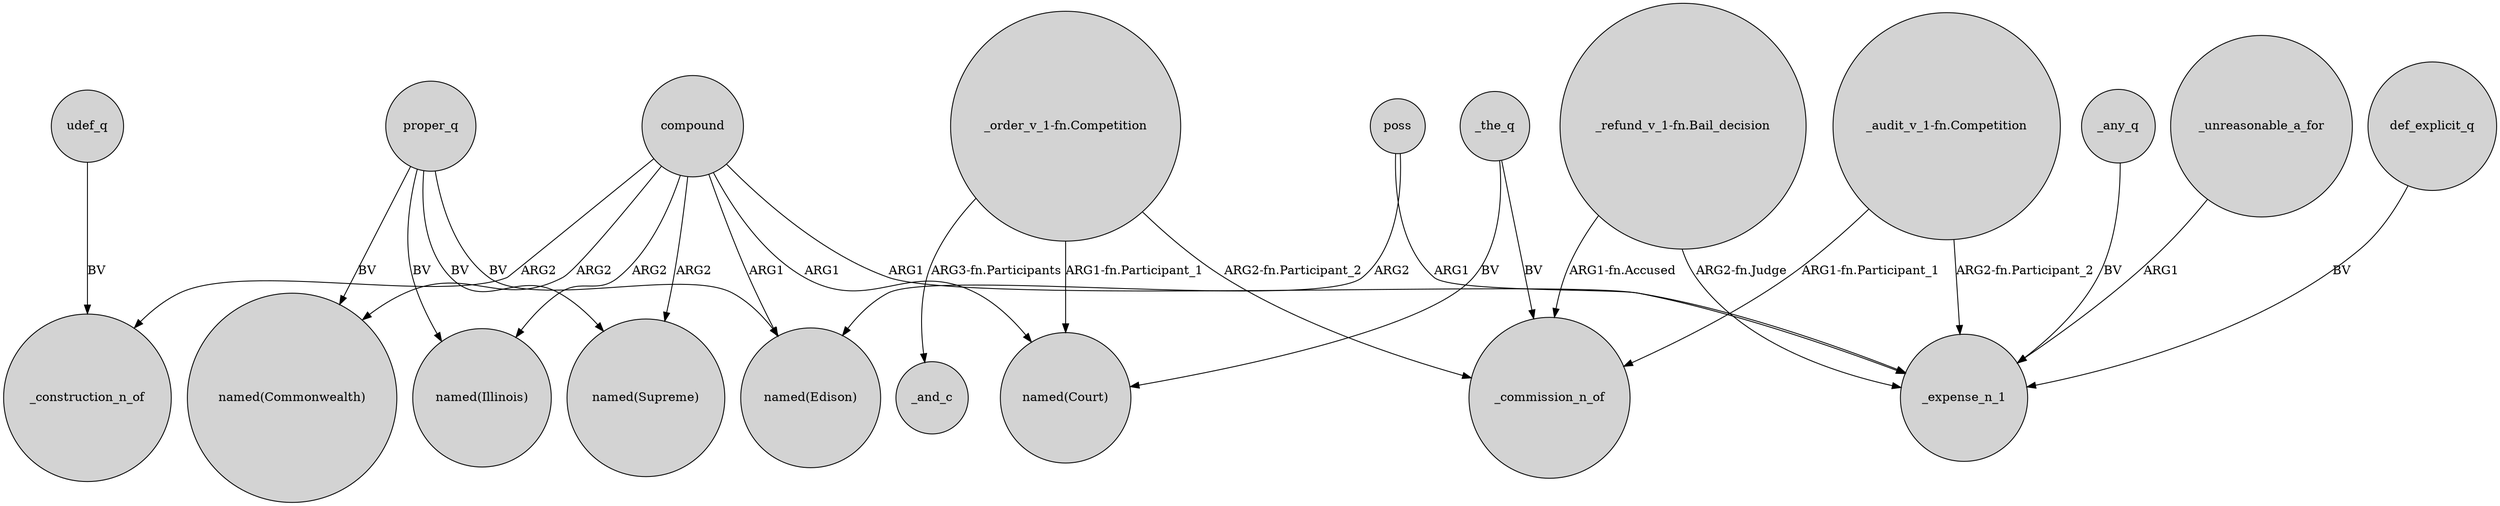 digraph {
	node [shape=circle style=filled]
	poss -> _expense_n_1 [label=ARG1]
	udef_q -> _construction_n_of [label=BV]
	compound -> "named(Illinois)" [label=ARG2]
	def_explicit_q -> _expense_n_1 [label=BV]
	poss -> "named(Edison)" [label=ARG2]
	proper_q -> "named(Edison)" [label=BV]
	_any_q -> _expense_n_1 [label=BV]
	_unreasonable_a_for -> _expense_n_1 [label=ARG1]
	_the_q -> "named(Court)" [label=BV]
	"_order_v_1-fn.Competition" -> _commission_n_of [label="ARG2-fn.Participant_2"]
	"_audit_v_1-fn.Competition" -> _expense_n_1 [label="ARG2-fn.Participant_2"]
	proper_q -> "named(Commonwealth)" [label=BV]
	proper_q -> "named(Supreme)" [label=BV]
	compound -> "named(Court)" [label=ARG1]
	compound -> _expense_n_1 [label=ARG1]
	"_audit_v_1-fn.Competition" -> _commission_n_of [label="ARG1-fn.Participant_1"]
	compound -> "named(Commonwealth)" [label=ARG2]
	"_order_v_1-fn.Competition" -> "named(Court)" [label="ARG1-fn.Participant_1"]
	_the_q -> _commission_n_of [label=BV]
	"_order_v_1-fn.Competition" -> _and_c [label="ARG3-fn.Participants"]
	compound -> "named(Supreme)" [label=ARG2]
	compound -> "named(Edison)" [label=ARG1]
	"_refund_v_1-fn.Bail_decision" -> _expense_n_1 [label="ARG2-fn.Judge"]
	compound -> _construction_n_of [label=ARG2]
	"_refund_v_1-fn.Bail_decision" -> _commission_n_of [label="ARG1-fn.Accused"]
	proper_q -> "named(Illinois)" [label=BV]
}
